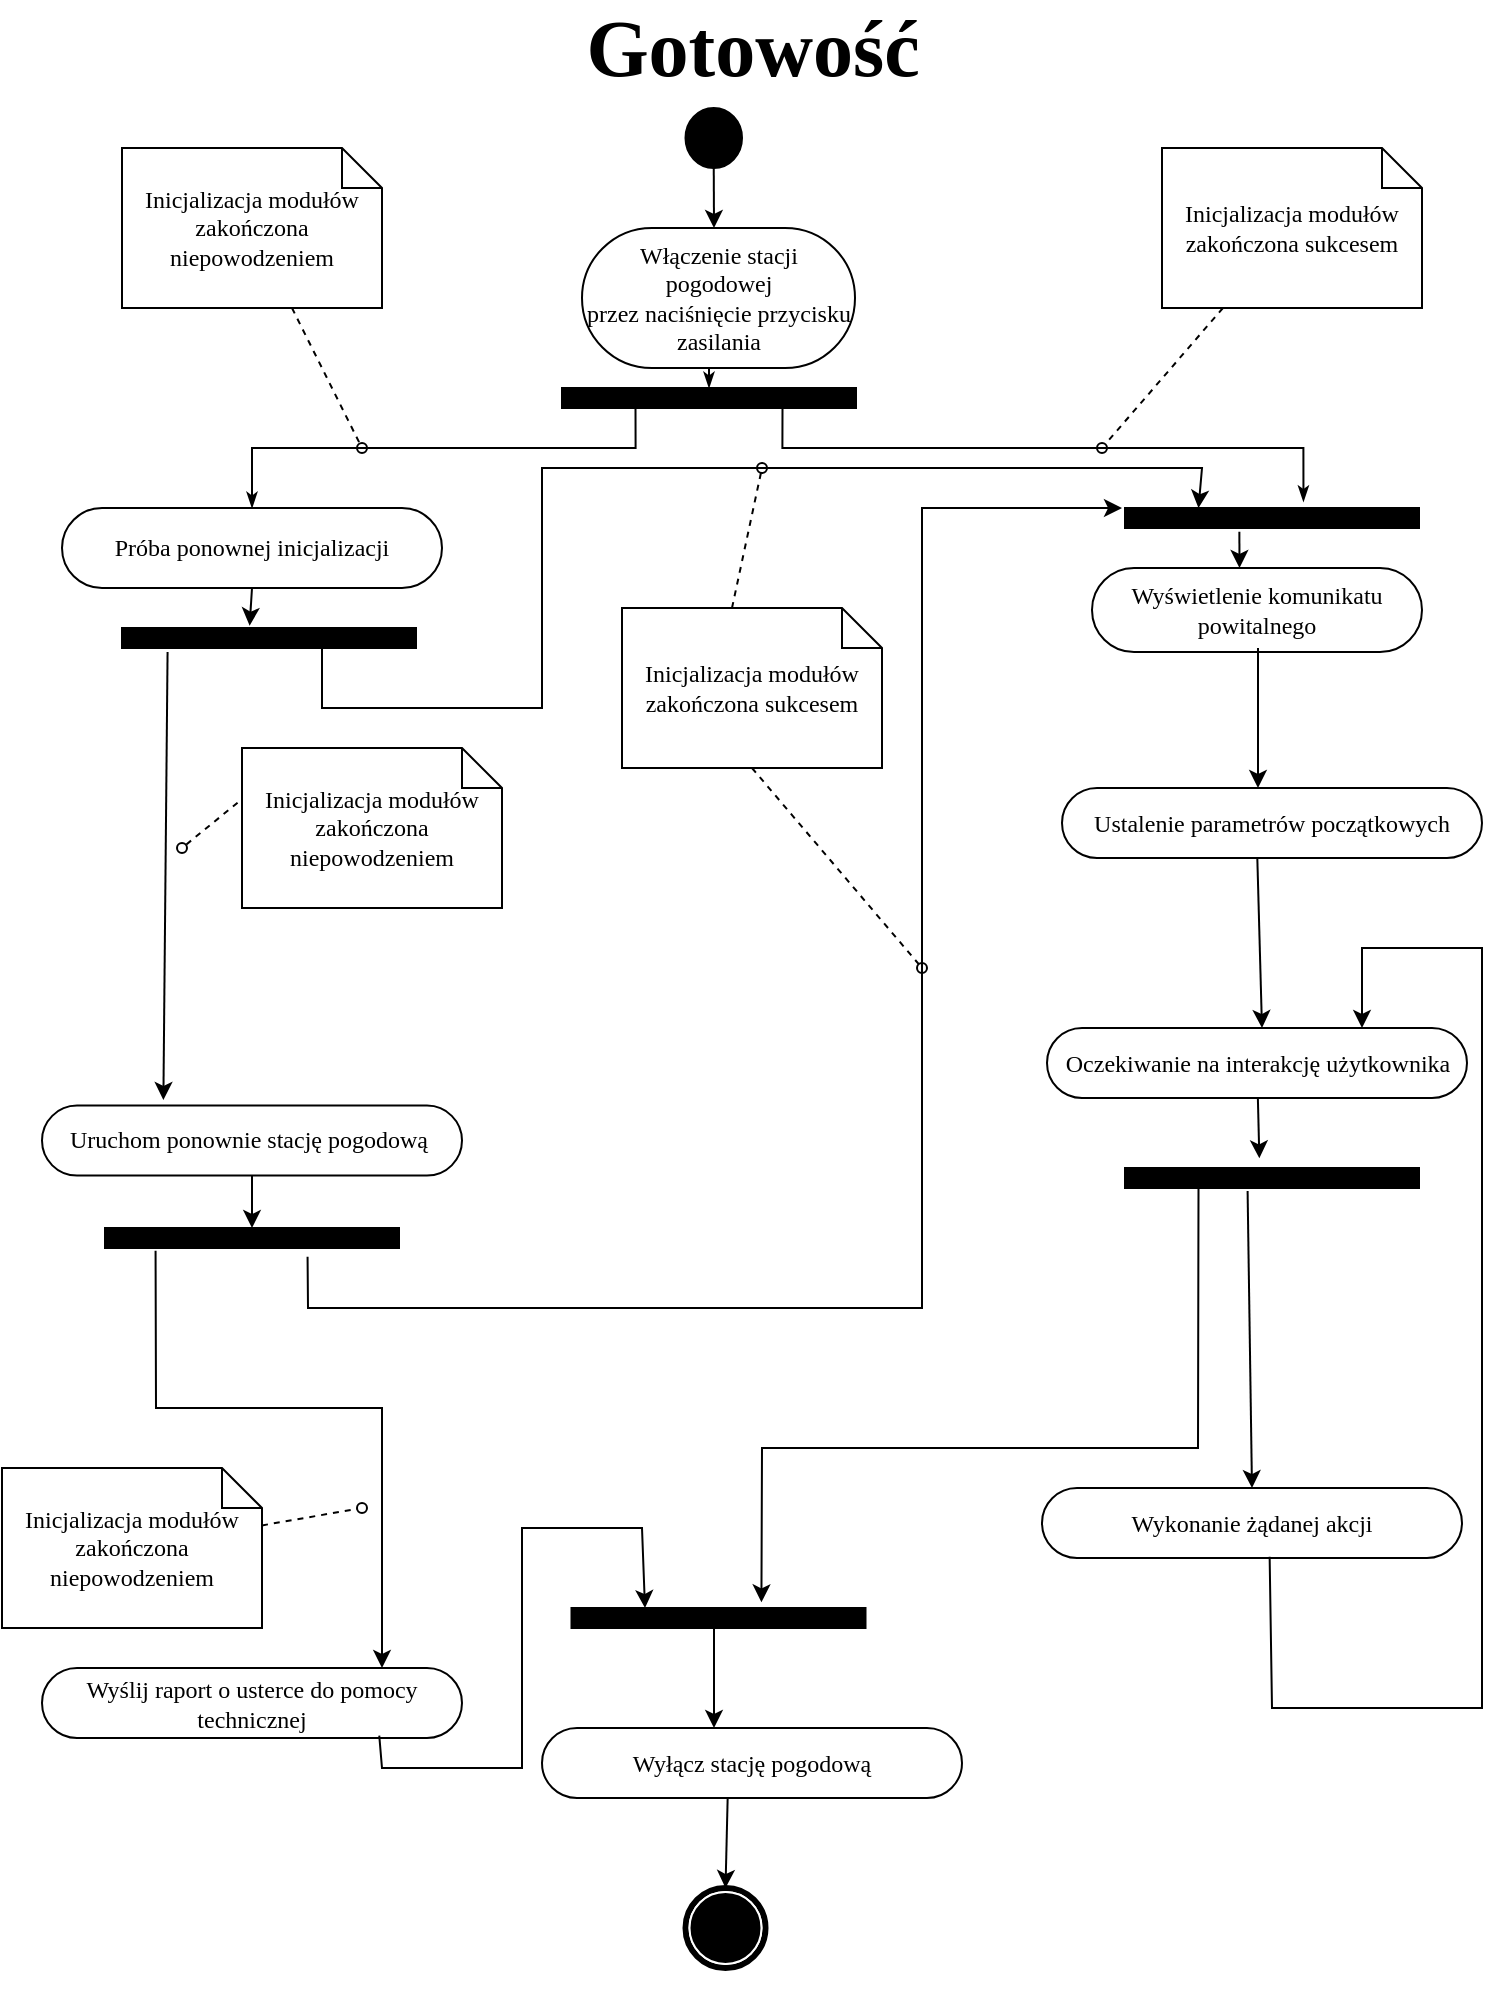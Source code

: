 <mxfile>
    <diagram name="Page-1" id="0783ab3e-0a74-02c8-0abd-f7b4e66b4bec">
        <mxGraphModel dx="1762" dy="1150" grid="1" gridSize="10" guides="1" tooltips="1" connect="1" arrows="1" fold="1" page="1" pageScale="1" pageWidth="850" pageHeight="1100" background="none" math="0" shadow="0">
            <root>
                <mxCell id="0"/>
                <mxCell id="1" parent="0"/>
                <mxCell id="1c1d494c118603dd-1" value="&lt;font style=&quot;font-size: 40px;&quot;&gt;Gotowość&lt;/font&gt;" style="swimlane;html=1;childLayout=stackLayout;startSize=20;rounded=0;shadow=0;comic=0;labelBackgroundColor=none;strokeWidth=1;fontFamily=Verdana;fontSize=12;align=center;fillColor=none;strokeColor=none;" parent="1" vertex="1">
                    <mxGeometry x="40" y="20" width="750" height="990" as="geometry"/>
                </mxCell>
                <mxCell id="1c1d494c118603dd-2" value="" style="swimlane;html=1;startSize=20;fillColor=none;strokeColor=none;" parent="1c1d494c118603dd-1" vertex="1">
                    <mxGeometry y="20" width="250" height="970" as="geometry"/>
                </mxCell>
                <mxCell id="1c1d494c118603dd-6" value="Próba ponownej inicjalizacji" style="rounded=1;whiteSpace=wrap;html=1;shadow=0;comic=0;labelBackgroundColor=none;strokeWidth=1;fontFamily=Verdana;fontSize=12;align=center;arcSize=50;" parent="1c1d494c118603dd-2" vertex="1">
                    <mxGeometry x="30" y="220" width="190" height="40" as="geometry"/>
                </mxCell>
                <mxCell id="1c1d494c118603dd-7" value="Uruchom ponownie stację pogodową&amp;nbsp;" style="rounded=1;whiteSpace=wrap;html=1;shadow=0;comic=0;labelBackgroundColor=none;strokeWidth=1;fontFamily=Verdana;fontSize=12;align=center;arcSize=50;" parent="1c1d494c118603dd-2" vertex="1">
                    <mxGeometry x="20" y="518.8" width="210" height="35" as="geometry"/>
                </mxCell>
                <mxCell id="1c1d494c118603dd-46" style="edgeStyle=none;rounded=0;html=1;labelBackgroundColor=none;startArrow=none;startFill=0;startSize=5;endArrow=oval;endFill=0;endSize=5;jettySize=auto;orthogonalLoop=1;strokeWidth=1;fontFamily=Verdana;fontSize=12;dashed=1;" parent="1c1d494c118603dd-2" source="1c1d494c118603dd-21" edge="1">
                    <mxGeometry relative="1" as="geometry">
                        <mxPoint x="180" y="190" as="targetPoint"/>
                    </mxGeometry>
                </mxCell>
                <mxCell id="1c1d494c118603dd-21" value="Inicjalizacja modułów zakończona niepowodzeniem" style="shape=note;whiteSpace=wrap;html=1;rounded=0;shadow=0;comic=0;labelBackgroundColor=none;strokeWidth=1;fontFamily=Verdana;fontSize=12;align=center;size=20;" parent="1c1d494c118603dd-2" vertex="1">
                    <mxGeometry x="60" y="40" width="130" height="80" as="geometry"/>
                </mxCell>
                <mxCell id="HhpLs1O7LeuxN2lXD0YF-12" style="edgeStyle=none;rounded=0;html=1;labelBackgroundColor=none;startArrow=none;startFill=0;startSize=5;endArrow=oval;endFill=0;endSize=5;jettySize=auto;orthogonalLoop=1;strokeWidth=1;fontFamily=Verdana;fontSize=12;dashed=1;exitX=-0.017;exitY=0.342;exitDx=0;exitDy=0;exitPerimeter=0;" parent="1c1d494c118603dd-2" source="HhpLs1O7LeuxN2lXD0YF-13" edge="1">
                    <mxGeometry relative="1" as="geometry">
                        <mxPoint x="90" y="390" as="targetPoint"/>
                    </mxGeometry>
                </mxCell>
                <mxCell id="HhpLs1O7LeuxN2lXD0YF-13" value="Inicjalizacja modułów zakończona niepowodzeniem" style="shape=note;whiteSpace=wrap;html=1;rounded=0;shadow=0;comic=0;labelBackgroundColor=none;strokeWidth=1;fontFamily=Verdana;fontSize=12;align=center;size=20;" parent="1c1d494c118603dd-2" vertex="1">
                    <mxGeometry x="120" y="340" width="130" height="80" as="geometry"/>
                </mxCell>
                <mxCell id="HhpLs1O7LeuxN2lXD0YF-14" value="" style="endArrow=classic;html=1;rounded=0;exitX=0.5;exitY=1;exitDx=0;exitDy=0;entryX=0.434;entryY=-0.118;entryDx=0;entryDy=0;entryPerimeter=0;" parent="1c1d494c118603dd-2" source="1c1d494c118603dd-6" target="1c1d494c118603dd-12" edge="1">
                    <mxGeometry width="50" height="50" relative="1" as="geometry">
                        <mxPoint x="187.7" y="370.0" as="sourcePoint"/>
                        <mxPoint x="240" y="438.8" as="targetPoint"/>
                    </mxGeometry>
                </mxCell>
                <mxCell id="HhpLs1O7LeuxN2lXD0YF-18" style="edgeStyle=none;rounded=0;html=1;labelBackgroundColor=none;startArrow=none;startFill=0;startSize=5;endArrow=oval;endFill=0;endSize=5;jettySize=auto;orthogonalLoop=1;strokeWidth=1;fontFamily=Verdana;fontSize=12;dashed=1;" parent="1c1d494c118603dd-2" source="HhpLs1O7LeuxN2lXD0YF-19" edge="1">
                    <mxGeometry relative="1" as="geometry">
                        <mxPoint x="180" y="720" as="targetPoint"/>
                    </mxGeometry>
                </mxCell>
                <mxCell id="HhpLs1O7LeuxN2lXD0YF-19" value="Inicjalizacja modułów zakończona niepowodzeniem" style="shape=note;whiteSpace=wrap;html=1;rounded=0;shadow=0;comic=0;labelBackgroundColor=none;strokeWidth=1;fontFamily=Verdana;fontSize=12;align=center;size=20;" parent="1c1d494c118603dd-2" vertex="1">
                    <mxGeometry y="700" width="130" height="80" as="geometry"/>
                </mxCell>
                <mxCell id="HhpLs1O7LeuxN2lXD0YF-20" value="Wyślij raport o usterce do pomocy technicznej" style="rounded=1;whiteSpace=wrap;html=1;shadow=0;comic=0;labelBackgroundColor=none;strokeWidth=1;fontFamily=Verdana;fontSize=12;align=center;arcSize=50;" parent="1c1d494c118603dd-2" vertex="1">
                    <mxGeometry x="20" y="800" width="210" height="35" as="geometry"/>
                </mxCell>
                <mxCell id="HhpLs1O7LeuxN2lXD0YF-21" value="" style="endArrow=classic;html=1;rounded=0;exitX=0.172;exitY=1.137;exitDx=0;exitDy=0;exitPerimeter=0;" parent="1c1d494c118603dd-2" source="HhpLs1O7LeuxN2lXD0YF-25" edge="1">
                    <mxGeometry width="50" height="50" relative="1" as="geometry">
                        <mxPoint x="70" y="640" as="sourcePoint"/>
                        <mxPoint x="190" y="800" as="targetPoint"/>
                        <Array as="points">
                            <mxPoint x="77" y="670"/>
                            <mxPoint x="190" y="670"/>
                        </Array>
                    </mxGeometry>
                </mxCell>
                <mxCell id="HhpLs1O7LeuxN2lXD0YF-23" value="" style="endArrow=classic;html=1;rounded=0;" parent="1c1d494c118603dd-2" edge="1">
                    <mxGeometry width="50" height="50" relative="1" as="geometry">
                        <mxPoint x="356" y="780" as="sourcePoint"/>
                        <mxPoint x="356" y="830" as="targetPoint"/>
                        <Array as="points">
                            <mxPoint x="356" y="800"/>
                        </Array>
                    </mxGeometry>
                </mxCell>
                <mxCell id="1c1d494c118603dd-12" value="" style="whiteSpace=wrap;html=1;rounded=0;shadow=0;comic=0;labelBackgroundColor=none;strokeWidth=1;fillColor=#000000;fontFamily=Verdana;fontSize=12;align=center;rotation=0;" parent="1c1d494c118603dd-2" vertex="1">
                    <mxGeometry x="60" y="280" width="147" height="10" as="geometry"/>
                </mxCell>
                <mxCell id="HhpLs1O7LeuxN2lXD0YF-24" value="" style="endArrow=classic;html=1;rounded=0;exitX=0.155;exitY=1.2;exitDx=0;exitDy=0;entryX=0.289;entryY=-0.08;entryDx=0;entryDy=0;entryPerimeter=0;exitPerimeter=0;" parent="1c1d494c118603dd-2" source="1c1d494c118603dd-12" target="1c1d494c118603dd-7" edge="1">
                    <mxGeometry width="50" height="50" relative="1" as="geometry">
                        <mxPoint x="70" y="480" as="sourcePoint"/>
                        <mxPoint x="120" y="430" as="targetPoint"/>
                    </mxGeometry>
                </mxCell>
                <mxCell id="HhpLs1O7LeuxN2lXD0YF-25" value="" style="whiteSpace=wrap;html=1;rounded=0;shadow=0;comic=0;labelBackgroundColor=none;strokeWidth=1;fillColor=#000000;fontFamily=Verdana;fontSize=12;align=center;rotation=0;" parent="1c1d494c118603dd-2" vertex="1">
                    <mxGeometry x="51.5" y="580" width="147" height="10" as="geometry"/>
                </mxCell>
                <mxCell id="HhpLs1O7LeuxN2lXD0YF-26" value="" style="endArrow=classic;html=1;rounded=0;exitX=0.5;exitY=1;exitDx=0;exitDy=0;entryX=0.5;entryY=0;entryDx=0;entryDy=0;" parent="1c1d494c118603dd-2" source="1c1d494c118603dd-7" target="HhpLs1O7LeuxN2lXD0YF-25" edge="1">
                    <mxGeometry width="50" height="50" relative="1" as="geometry">
                        <mxPoint x="170" y="660" as="sourcePoint"/>
                        <mxPoint x="220" y="610" as="targetPoint"/>
                    </mxGeometry>
                </mxCell>
                <mxCell id="1c1d494c118603dd-3" value="" style="swimlane;html=1;startSize=20;fillColor=none;strokeColor=none;" parent="1c1d494c118603dd-1" vertex="1">
                    <mxGeometry x="250" y="20" width="250" height="970" as="geometry"/>
                </mxCell>
                <mxCell id="60571a20871a0731-3" value="" style="whiteSpace=wrap;html=1;rounded=0;shadow=0;comic=0;labelBackgroundColor=none;strokeWidth=1;fillColor=#000000;fontFamily=Verdana;fontSize=12;align=center;rotation=0;" parent="1c1d494c118603dd-3" vertex="1">
                    <mxGeometry x="30" y="160" width="147" height="10" as="geometry"/>
                </mxCell>
                <mxCell id="60571a20871a0731-8" value="Włączenie stacji pogodowej&lt;br/&gt;     przez naciśnięcie przycisku&lt;br/&gt;     zasilania" style="rounded=1;whiteSpace=wrap;html=1;shadow=0;comic=0;labelBackgroundColor=none;strokeWidth=1;fontFamily=Verdana;fontSize=12;align=center;arcSize=50;" parent="1c1d494c118603dd-3" vertex="1">
                    <mxGeometry x="40" y="80" width="136.5" height="70" as="geometry"/>
                </mxCell>
                <mxCell id="1c1d494c118603dd-28" style="edgeStyle=orthogonalEdgeStyle;rounded=0;html=1;entryX=0.5;entryY=0;labelBackgroundColor=none;startArrow=none;startFill=0;startSize=5;endArrow=classicThin;endFill=1;endSize=5;jettySize=auto;orthogonalLoop=1;strokeWidth=1;fontFamily=Verdana;fontSize=12" parent="1c1d494c118603dd-3" source="60571a20871a0731-8" target="60571a20871a0731-3" edge="1">
                    <mxGeometry relative="1" as="geometry">
                        <Array as="points">
                            <mxPoint x="104" y="125"/>
                        </Array>
                    </mxGeometry>
                </mxCell>
                <mxCell id="60571a20871a0731-4" value="" style="ellipse;whiteSpace=wrap;html=1;rounded=0;shadow=0;comic=0;labelBackgroundColor=none;strokeWidth=1;fillColor=#000000;fontFamily=Verdana;fontSize=12;align=center;" parent="1c1d494c118603dd-3" vertex="1">
                    <mxGeometry x="91.75" y="20" width="28.25" height="30" as="geometry"/>
                </mxCell>
                <mxCell id="HhpLs1O7LeuxN2lXD0YF-6" value="" style="endArrow=classic;html=1;rounded=0;exitX=0.5;exitY=1;exitDx=0;exitDy=0;" parent="1c1d494c118603dd-3" source="60571a20871a0731-4" edge="1">
                    <mxGeometry width="50" height="50" relative="1" as="geometry">
                        <mxPoint x="110" y="210" as="sourcePoint"/>
                        <mxPoint x="106" y="80" as="targetPoint"/>
                    </mxGeometry>
                </mxCell>
                <mxCell id="HhpLs1O7LeuxN2lXD0YF-8" value="Inicjalizacja modułów zakończona sukcesem" style="shape=note;whiteSpace=wrap;html=1;rounded=0;shadow=0;comic=0;labelBackgroundColor=none;strokeWidth=1;fontFamily=Verdana;fontSize=12;align=center;size=20;" parent="1c1d494c118603dd-3" vertex="1">
                    <mxGeometry x="60" y="270" width="130" height="80" as="geometry"/>
                </mxCell>
                <mxCell id="HhpLs1O7LeuxN2lXD0YF-31" value="" style="whiteSpace=wrap;html=1;rounded=0;shadow=0;comic=0;labelBackgroundColor=none;strokeWidth=1;fillColor=#000000;fontFamily=Verdana;fontSize=12;align=center;rotation=0;" parent="1c1d494c118603dd-3" vertex="1">
                    <mxGeometry x="34.75" y="770" width="147" height="10" as="geometry"/>
                </mxCell>
                <mxCell id="HhpLs1O7LeuxN2lXD0YF-22" value="Wyłącz stację pogodową" style="rounded=1;whiteSpace=wrap;html=1;shadow=0;comic=0;labelBackgroundColor=none;strokeWidth=1;fontFamily=Verdana;fontSize=12;align=center;arcSize=50;" parent="1c1d494c118603dd-3" vertex="1">
                    <mxGeometry x="20" y="830" width="210" height="35" as="geometry"/>
                </mxCell>
                <mxCell id="60571a20871a0731-5" value="" style="shape=mxgraph.bpmn.shape;html=1;verticalLabelPosition=bottom;labelBackgroundColor=#ffffff;verticalAlign=top;perimeter=ellipsePerimeter;outline=end;symbol=terminate;rounded=0;shadow=0;comic=0;strokeWidth=1;fontFamily=Verdana;fontSize=12;align=center;" parent="1c1d494c118603dd-3" vertex="1">
                    <mxGeometry x="91.75" y="910" width="40" height="40" as="geometry"/>
                </mxCell>
                <mxCell id="HhpLs1O7LeuxN2lXD0YF-40" value="" style="endArrow=classic;html=1;rounded=0;exitX=0.442;exitY=1.01;exitDx=0;exitDy=0;exitPerimeter=0;entryX=0.5;entryY=0;entryDx=0;entryDy=0;" parent="1c1d494c118603dd-3" source="HhpLs1O7LeuxN2lXD0YF-22" target="60571a20871a0731-5" edge="1">
                    <mxGeometry width="50" height="50" relative="1" as="geometry">
                        <mxPoint x="100" y="930" as="sourcePoint"/>
                        <mxPoint x="150" y="880" as="targetPoint"/>
                    </mxGeometry>
                </mxCell>
                <mxCell id="1c1d494c118603dd-4" value="" style="swimlane;html=1;startSize=20;fillColor=none;strokeColor=none;" parent="1c1d494c118603dd-1" vertex="1">
                    <mxGeometry x="500" y="20" width="250" height="970" as="geometry"/>
                </mxCell>
                <mxCell id="1c1d494c118603dd-5" value="Wyświetlenie komunikatu powitalnego" style="rounded=1;whiteSpace=wrap;html=1;shadow=0;comic=0;labelBackgroundColor=none;strokeWidth=1;fontFamily=Verdana;fontSize=12;align=center;arcSize=50;" parent="1c1d494c118603dd-4" vertex="1">
                    <mxGeometry x="45" y="250" width="165" height="42" as="geometry"/>
                </mxCell>
                <mxCell id="1c1d494c118603dd-48" style="edgeStyle=none;rounded=0;html=1;dashed=1;labelBackgroundColor=none;startArrow=none;startFill=0;startSize=5;endArrow=oval;endFill=0;endSize=5;jettySize=auto;orthogonalLoop=1;strokeWidth=1;fontFamily=Verdana;fontSize=12" parent="1c1d494c118603dd-4" source="1c1d494c118603dd-20" edge="1">
                    <mxGeometry relative="1" as="geometry">
                        <mxPoint x="50" y="190" as="targetPoint"/>
                    </mxGeometry>
                </mxCell>
                <mxCell id="1c1d494c118603dd-20" value="Inicjalizacja modułów zakończona sukcesem" style="shape=note;whiteSpace=wrap;html=1;rounded=0;shadow=0;comic=0;labelBackgroundColor=none;strokeWidth=1;fontFamily=Verdana;fontSize=12;align=center;size=20;" parent="1c1d494c118603dd-4" vertex="1">
                    <mxGeometry x="80" y="40" width="130" height="80" as="geometry"/>
                </mxCell>
                <mxCell id="HhpLs1O7LeuxN2lXD0YF-27" value="" style="endArrow=classic;html=1;rounded=0;" parent="1c1d494c118603dd-4" edge="1">
                    <mxGeometry width="50" height="50" relative="1" as="geometry">
                        <mxPoint x="128" y="290" as="sourcePoint"/>
                        <mxPoint x="128" y="360" as="targetPoint"/>
                    </mxGeometry>
                </mxCell>
                <mxCell id="HhpLs1O7LeuxN2lXD0YF-28" value="Ustalenie parametrów początkowych" style="rounded=1;whiteSpace=wrap;html=1;shadow=0;comic=0;labelBackgroundColor=none;strokeWidth=1;fontFamily=Verdana;fontSize=12;align=center;arcSize=50;" parent="1c1d494c118603dd-4" vertex="1">
                    <mxGeometry x="30" y="360.0" width="210" height="35" as="geometry"/>
                </mxCell>
                <mxCell id="HhpLs1O7LeuxN2lXD0YF-29" value="" style="endArrow=classic;html=1;rounded=0;exitX=0.465;exitY=0.992;exitDx=0;exitDy=0;exitPerimeter=0;" parent="1c1d494c118603dd-4" source="HhpLs1O7LeuxN2lXD0YF-28" edge="1">
                    <mxGeometry width="50" height="50" relative="1" as="geometry">
                        <mxPoint x="170" y="550" as="sourcePoint"/>
                        <mxPoint x="130" y="480" as="targetPoint"/>
                    </mxGeometry>
                </mxCell>
                <mxCell id="HhpLs1O7LeuxN2lXD0YF-30" value="Oczekiwanie na interakcję użytkownika" style="rounded=1;whiteSpace=wrap;html=1;shadow=0;comic=0;labelBackgroundColor=none;strokeWidth=1;fontFamily=Verdana;fontSize=12;align=center;arcSize=50;" parent="1c1d494c118603dd-4" vertex="1">
                    <mxGeometry x="22.5" y="480" width="210" height="35" as="geometry"/>
                </mxCell>
                <mxCell id="HhpLs1O7LeuxN2lXD0YF-33" value="" style="whiteSpace=wrap;html=1;rounded=0;shadow=0;comic=0;labelBackgroundColor=none;strokeWidth=1;fillColor=#000000;fontFamily=Verdana;fontSize=12;align=center;rotation=0;" parent="1c1d494c118603dd-4" vertex="1">
                    <mxGeometry x="61.5" y="550" width="147" height="10" as="geometry"/>
                </mxCell>
                <mxCell id="HhpLs1O7LeuxN2lXD0YF-34" value="" style="whiteSpace=wrap;html=1;rounded=0;shadow=0;comic=0;labelBackgroundColor=none;strokeWidth=1;fillColor=#000000;fontFamily=Verdana;fontSize=12;align=center;rotation=0;" parent="1c1d494c118603dd-4" vertex="1">
                    <mxGeometry x="61.5" y="220" width="147" height="10" as="geometry"/>
                </mxCell>
                <mxCell id="HhpLs1O7LeuxN2lXD0YF-35" value="" style="endArrow=classic;html=1;rounded=0;exitX=0.389;exitY=1.182;exitDx=0;exitDy=0;exitPerimeter=0;entryX=0.447;entryY=0;entryDx=0;entryDy=0;entryPerimeter=0;" parent="1c1d494c118603dd-4" source="HhpLs1O7LeuxN2lXD0YF-34" target="1c1d494c118603dd-5" edge="1">
                    <mxGeometry width="50" height="50" relative="1" as="geometry">
                        <mxPoint x="150" y="350" as="sourcePoint"/>
                        <mxPoint x="200" y="300" as="targetPoint"/>
                    </mxGeometry>
                </mxCell>
                <mxCell id="HhpLs1O7LeuxN2lXD0YF-36" value="" style="endArrow=classic;html=1;rounded=0;entryX=0.457;entryY=-0.482;entryDx=0;entryDy=0;entryPerimeter=0;" parent="1c1d494c118603dd-4" source="HhpLs1O7LeuxN2lXD0YF-30" target="HhpLs1O7LeuxN2lXD0YF-33" edge="1">
                    <mxGeometry width="50" height="50" relative="1" as="geometry">
                        <mxPoint x="110" y="730" as="sourcePoint"/>
                        <mxPoint x="160" y="680" as="targetPoint"/>
                    </mxGeometry>
                </mxCell>
                <mxCell id="HhpLs1O7LeuxN2lXD0YF-38" value="Wykonanie żądanej akcji" style="rounded=1;whiteSpace=wrap;html=1;shadow=0;comic=0;labelBackgroundColor=none;strokeWidth=1;fontFamily=Verdana;fontSize=12;align=center;arcSize=50;" parent="1c1d494c118603dd-4" vertex="1">
                    <mxGeometry x="20" y="710" width="210" height="35" as="geometry"/>
                </mxCell>
                <mxCell id="HhpLs1O7LeuxN2lXD0YF-41" value="" style="endArrow=classic;html=1;rounded=0;exitX=0.417;exitY=1.155;exitDx=0;exitDy=0;exitPerimeter=0;entryX=0.5;entryY=0;entryDx=0;entryDy=0;" parent="1c1d494c118603dd-4" source="HhpLs1O7LeuxN2lXD0YF-33" target="HhpLs1O7LeuxN2lXD0YF-38" edge="1">
                    <mxGeometry width="50" height="50" relative="1" as="geometry">
                        <mxPoint x="160" y="710" as="sourcePoint"/>
                        <mxPoint x="210" y="660" as="targetPoint"/>
                    </mxGeometry>
                </mxCell>
                <mxCell id="HhpLs1O7LeuxN2lXD0YF-45" value="" style="endArrow=classic;html=1;rounded=0;exitX=0.542;exitY=0.982;exitDx=0;exitDy=0;exitPerimeter=0;entryX=0.75;entryY=0;entryDx=0;entryDy=0;" parent="1c1d494c118603dd-4" source="HhpLs1O7LeuxN2lXD0YF-38" target="HhpLs1O7LeuxN2lXD0YF-30" edge="1">
                    <mxGeometry width="50" height="50" relative="1" as="geometry">
                        <mxPoint x="134.67" y="782.37" as="sourcePoint"/>
                        <mxPoint x="220" y="540" as="targetPoint"/>
                        <Array as="points">
                            <mxPoint x="135" y="820"/>
                            <mxPoint x="240" y="820"/>
                            <mxPoint x="240" y="670"/>
                            <mxPoint x="240" y="590"/>
                            <mxPoint x="240" y="550"/>
                            <mxPoint x="240" y="440"/>
                            <mxPoint x="180" y="440"/>
                        </Array>
                    </mxGeometry>
                </mxCell>
                <mxCell id="1c1d494c118603dd-29" style="edgeStyle=orthogonalEdgeStyle;rounded=0;html=1;exitX=0.75;exitY=1;labelBackgroundColor=none;startArrow=none;startFill=0;startSize=5;endArrow=classicThin;endFill=1;endSize=5;jettySize=auto;orthogonalLoop=1;strokeWidth=1;fontFamily=Verdana;fontSize=12;entryX=0.607;entryY=-0.318;entryDx=0;entryDy=0;entryPerimeter=0;" parent="1c1d494c118603dd-1" source="60571a20871a0731-3" target="HhpLs1O7LeuxN2lXD0YF-34" edge="1">
                    <mxGeometry relative="1" as="geometry">
                        <Array as="points">
                            <mxPoint x="390" y="210"/>
                            <mxPoint x="651" y="210"/>
                        </Array>
                        <mxPoint x="650" y="220" as="targetPoint"/>
                    </mxGeometry>
                </mxCell>
                <mxCell id="1c1d494c118603dd-30" style="edgeStyle=orthogonalEdgeStyle;rounded=0;html=1;exitX=0.25;exitY=1;entryX=0.5;entryY=0;labelBackgroundColor=none;startArrow=none;startFill=0;startSize=5;endArrow=classicThin;endFill=1;endSize=5;jettySize=auto;orthogonalLoop=1;strokeWidth=1;fontFamily=Verdana;fontSize=12" parent="1c1d494c118603dd-1" source="60571a20871a0731-3" target="1c1d494c118603dd-6" edge="1">
                    <mxGeometry relative="1" as="geometry">
                        <Array as="points">
                            <mxPoint x="317" y="210"/>
                            <mxPoint x="125" y="210"/>
                        </Array>
                    </mxGeometry>
                </mxCell>
                <mxCell id="HhpLs1O7LeuxN2lXD0YF-7" value="" style="endArrow=classic;html=1;rounded=0;entryX=0.25;entryY=0;entryDx=0;entryDy=0;" parent="1c1d494c118603dd-1" target="HhpLs1O7LeuxN2lXD0YF-34" edge="1">
                    <mxGeometry width="50" height="50" relative="1" as="geometry">
                        <mxPoint x="160" y="305" as="sourcePoint"/>
                        <mxPoint x="640" y="230" as="targetPoint"/>
                        <Array as="points">
                            <mxPoint x="160" y="340"/>
                            <mxPoint x="270" y="340"/>
                            <mxPoint x="270" y="220"/>
                            <mxPoint x="410" y="220"/>
                            <mxPoint x="600" y="220"/>
                        </Array>
                    </mxGeometry>
                </mxCell>
                <mxCell id="HhpLs1O7LeuxN2lXD0YF-15" value="" style="endArrow=classic;html=1;rounded=0;exitX=0.689;exitY=1.437;exitDx=0;exitDy=0;exitPerimeter=0;" parent="1c1d494c118603dd-1" source="HhpLs1O7LeuxN2lXD0YF-25" edge="1">
                    <mxGeometry width="50" height="50" relative="1" as="geometry">
                        <mxPoint x="150" y="640" as="sourcePoint"/>
                        <mxPoint x="560" y="240" as="targetPoint"/>
                        <Array as="points">
                            <mxPoint x="153" y="640"/>
                            <mxPoint x="460" y="640"/>
                            <mxPoint x="460" y="240"/>
                        </Array>
                    </mxGeometry>
                </mxCell>
                <mxCell id="HhpLs1O7LeuxN2lXD0YF-32" value="" style="endArrow=classic;html=1;rounded=0;exitX=0.803;exitY=0.966;exitDx=0;exitDy=0;exitPerimeter=0;entryX=0.25;entryY=0;entryDx=0;entryDy=0;" parent="1c1d494c118603dd-1" source="HhpLs1O7LeuxN2lXD0YF-20" target="HhpLs1O7LeuxN2lXD0YF-31" edge="1">
                    <mxGeometry width="50" height="50" relative="1" as="geometry">
                        <mxPoint x="140" y="960" as="sourcePoint"/>
                        <mxPoint x="330" y="750" as="targetPoint"/>
                        <Array as="points">
                            <mxPoint x="190" y="870"/>
                            <mxPoint x="260" y="870"/>
                            <mxPoint x="260" y="750"/>
                            <mxPoint x="320" y="750"/>
                        </Array>
                    </mxGeometry>
                </mxCell>
                <mxCell id="HhpLs1O7LeuxN2lXD0YF-37" value="" style="endArrow=classic;html=1;rounded=0;exitX=0.25;exitY=1;exitDx=0;exitDy=0;entryX=0.646;entryY=-0.282;entryDx=0;entryDy=0;entryPerimeter=0;" parent="1c1d494c118603dd-1" source="HhpLs1O7LeuxN2lXD0YF-33" target="HhpLs1O7LeuxN2lXD0YF-31" edge="1">
                    <mxGeometry width="50" height="50" relative="1" as="geometry">
                        <mxPoint x="620" y="710" as="sourcePoint"/>
                        <mxPoint x="670" y="660" as="targetPoint"/>
                        <Array as="points">
                            <mxPoint x="598" y="710"/>
                            <mxPoint x="380" y="710"/>
                        </Array>
                    </mxGeometry>
                </mxCell>
                <mxCell id="HhpLs1O7LeuxN2lXD0YF-10" style="edgeStyle=none;rounded=0;html=1;dashed=1;labelBackgroundColor=none;startArrow=none;startFill=0;startSize=5;endArrow=oval;endFill=0;endSize=5;jettySize=auto;orthogonalLoop=1;strokeWidth=1;fontFamily=Verdana;fontSize=12;exitX=0;exitY=0;exitDx=55;exitDy=0;exitPerimeter=0;" parent="1" source="HhpLs1O7LeuxN2lXD0YF-8" edge="1">
                    <mxGeometry relative="1" as="geometry">
                        <mxPoint x="410" y="340" as="sourcePoint"/>
                        <mxPoint x="420" y="240" as="targetPoint"/>
                    </mxGeometry>
                </mxCell>
                <mxCell id="HhpLs1O7LeuxN2lXD0YF-17" style="edgeStyle=none;rounded=0;html=1;dashed=1;labelBackgroundColor=none;startArrow=none;startFill=0;startSize=5;endArrow=oval;endFill=0;endSize=5;jettySize=auto;orthogonalLoop=1;strokeWidth=1;fontFamily=Verdana;fontSize=12;exitX=0.5;exitY=1;exitDx=0;exitDy=0;exitPerimeter=0;" parent="1" source="HhpLs1O7LeuxN2lXD0YF-8" edge="1">
                    <mxGeometry relative="1" as="geometry">
                        <mxPoint x="415" y="360" as="sourcePoint"/>
                        <mxPoint x="500" y="490" as="targetPoint"/>
                    </mxGeometry>
                </mxCell>
            </root>
        </mxGraphModel>
    </diagram>
</mxfile>